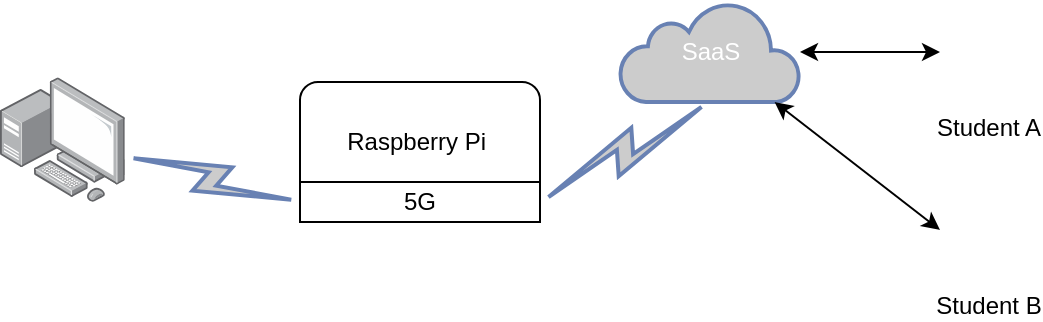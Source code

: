 <mxfile version="12.4.9" type="github"><diagram id="ssHbw-9ceq0Yyul4OdR1" name="Page-1"><mxGraphModel dx="984" dy="499" grid="1" gridSize="10" guides="1" tooltips="1" connect="1" arrows="1" fold="1" page="1" pageScale="1" pageWidth="827" pageHeight="1169" math="0" shadow="0"><root><mxCell id="0"/><mxCell id="1" parent="0"/><mxCell id="TJOyXbXJoZnxynBaBGMM-2" value="Raspberry Pi&amp;nbsp;" style="rounded=1;whiteSpace=wrap;html=1;" vertex="1" parent="1"><mxGeometry x="320" y="170" width="120" height="60" as="geometry"/></mxCell><mxCell id="TJOyXbXJoZnxynBaBGMM-3" value="5G" style="rounded=0;whiteSpace=wrap;html=1;" vertex="1" parent="1"><mxGeometry x="320" y="220" width="120" height="20" as="geometry"/></mxCell><mxCell id="TJOyXbXJoZnxynBaBGMM-5" value="" style="points=[];aspect=fixed;html=1;align=center;shadow=0;dashed=0;image;image=img/lib/allied_telesis/computer_and_terminals/Personal_Computer_with_Server.svg;" vertex="1" parent="1"><mxGeometry x="170" y="167.6" width="62.4" height="62.4" as="geometry"/></mxCell><mxCell id="TJOyXbXJoZnxynBaBGMM-6" value="" style="html=1;outlineConnect=0;fillColor=#CCCCCC;strokeColor=#6881B3;gradientColor=none;gradientDirection=north;strokeWidth=2;shape=mxgraph.networks.comm_link_edge;html=1;entryX=0;entryY=0.5;entryDx=0;entryDy=0;" edge="1" parent="1" source="TJOyXbXJoZnxynBaBGMM-5" target="TJOyXbXJoZnxynBaBGMM-3"><mxGeometry width="100" height="100" relative="1" as="geometry"><mxPoint x="220" y="320" as="sourcePoint"/><mxPoint x="320" y="220" as="targetPoint"/></mxGeometry></mxCell><mxCell id="TJOyXbXJoZnxynBaBGMM-7" value="SaaS" style="html=1;outlineConnect=0;fillColor=#CCCCCC;strokeColor=#6881B3;gradientColor=none;gradientDirection=north;strokeWidth=2;shape=mxgraph.networks.cloud;fontColor=#ffffff;" vertex="1" parent="1"><mxGeometry x="480" y="130" width="90" height="50" as="geometry"/></mxCell><mxCell id="TJOyXbXJoZnxynBaBGMM-8" value="" style="html=1;outlineConnect=0;fillColor=#CCCCCC;strokeColor=#6881B3;gradientColor=none;gradientDirection=north;strokeWidth=2;shape=mxgraph.networks.comm_link_edge;html=1;exitX=1;exitY=0.5;exitDx=0;exitDy=0;entryX=0.5;entryY=1;entryDx=0;entryDy=0;entryPerimeter=0;" edge="1" parent="1" source="TJOyXbXJoZnxynBaBGMM-3" target="TJOyXbXJoZnxynBaBGMM-7"><mxGeometry width="100" height="100" relative="1" as="geometry"><mxPoint x="170" y="180" as="sourcePoint"/><mxPoint x="270" y="80" as="targetPoint"/></mxGeometry></mxCell><mxCell id="TJOyXbXJoZnxynBaBGMM-9" value="Student A&lt;br&gt;" style="shape=image;html=1;verticalAlign=top;verticalLabelPosition=bottom;labelBackgroundColor=#ffffff;imageAspect=0;aspect=fixed;image=https://cdn0.iconfinder.com/data/icons/streamline-emoji-1/48/129-man-student-1-128.png" vertex="1" parent="1"><mxGeometry x="640" y="131" width="48" height="48" as="geometry"/></mxCell><mxCell id="TJOyXbXJoZnxynBaBGMM-10" value="" style="endArrow=classic;startArrow=classic;html=1;" edge="1" parent="1" source="TJOyXbXJoZnxynBaBGMM-9" target="TJOyXbXJoZnxynBaBGMM-7"><mxGeometry width="50" height="50" relative="1" as="geometry"><mxPoint x="170" y="320" as="sourcePoint"/><mxPoint x="220" y="270" as="targetPoint"/></mxGeometry></mxCell><mxCell id="TJOyXbXJoZnxynBaBGMM-11" value="Student B&lt;br&gt;" style="shape=image;html=1;verticalAlign=top;verticalLabelPosition=bottom;labelBackgroundColor=#ffffff;imageAspect=0;aspect=fixed;image=https://cdn0.iconfinder.com/data/icons/streamline-emoji-1/48/132-woman-student-2-128.png" vertex="1" parent="1"><mxGeometry x="640" y="220" width="48" height="48" as="geometry"/></mxCell><mxCell id="TJOyXbXJoZnxynBaBGMM-12" value="" style="endArrow=classic;startArrow=classic;html=1;exitX=0;exitY=0.5;exitDx=0;exitDy=0;" edge="1" parent="1" source="TJOyXbXJoZnxynBaBGMM-11" target="TJOyXbXJoZnxynBaBGMM-7"><mxGeometry width="50" height="50" relative="1" as="geometry"><mxPoint x="650" y="165" as="sourcePoint"/><mxPoint x="580" y="165" as="targetPoint"/></mxGeometry></mxCell></root></mxGraphModel></diagram></mxfile>